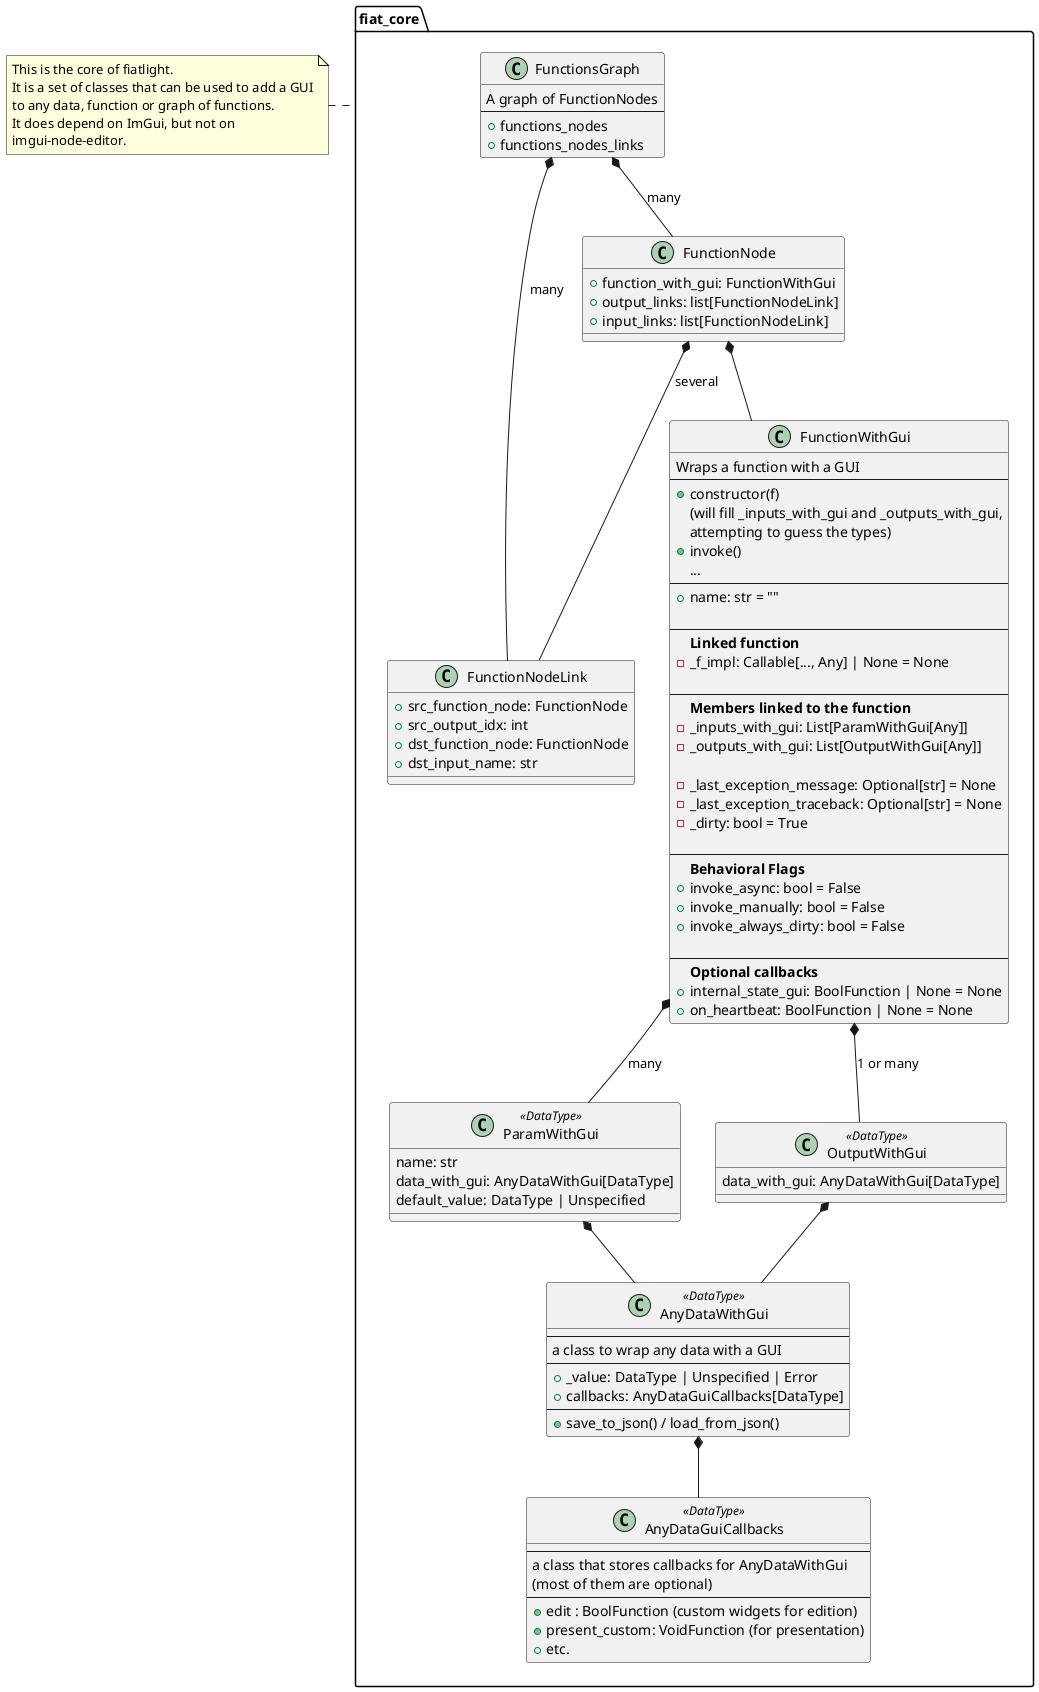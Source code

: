 @startuml

package fiat_core {
    class AnyDataWithGui<<DataType>> {
        ---
        a class to wrap any data with a GUI
        ---
        + _value: DataType | Unspecified | Error
        + callbacks: AnyDataGuiCallbacks[DataType]
        ----
        + save_to_json() / load_from_json()
    }

    class AnyDataGuiCallbacks<<DataType>> {
        ---
        a class that stores callbacks for AnyDataWithGui
        (most of them are optional)
        ---
        + edit : BoolFunction (custom widgets for edition)
        + present_custom: VoidFunction (for presentation)
        + etc.
    }

    class FunctionWithGui {
        Wraps a function with a GUI
        ---
        + constructor(f)
        (will fill _inputs_with_gui and _outputs_with_gui,
         attempting to guess the types)
        + invoke()
        ...
        ---
        + name: str = ""

        ----
        <b>Linked function</b>
        - _f_impl: Callable[..., Any] | None = None

        ----
        <b>Members linked to the function</b>
        - _inputs_with_gui: List[ParamWithGui[Any]]
        - _outputs_with_gui: List[OutputWithGui[Any]]

        - _last_exception_message: Optional[str] = None
        - _last_exception_traceback: Optional[str] = None
        - _dirty: bool = True

        ----
        <b>Behavioral Flags</b>
        + invoke_async: bool = False
        + invoke_manually: bool = False
        + invoke_always_dirty: bool = False

        ----
        <b>Optional callbacks</b>
        + internal_state_gui: BoolFunction | None = None
        + on_heartbeat: BoolFunction | None = None
    }


    class ParamWithGui<<DataType>> {
        name: str
        data_with_gui: AnyDataWithGui[DataType]
        default_value: DataType | Unspecified
    }

    class OutputWithGui<<DataType>> {
        data_with_gui: AnyDataWithGui[DataType]
    }


    AnyDataWithGui *-- AnyDataGuiCallbacks
    ParamWithGui *-- AnyDataWithGui
    OutputWithGui *-- AnyDataWithGui
    FunctionWithGui *-- ParamWithGui: many
    FunctionWithGui *-- OutputWithGui: 1 or many


    class FunctionNodeLink {
        + src_function_node: FunctionNode
        + src_output_idx: int
        + dst_function_node: FunctionNode
        + dst_input_name: str
    }

    class FunctionNode {
        + function_with_gui: FunctionWithGui
        + output_links: list[FunctionNodeLink]
        + input_links: list[FunctionNodeLink]
    }

    FunctionNode *-- FunctionWithGui
    FunctionNode *-- FunctionNodeLink : several


    class FunctionsGraph {
        A graph of FunctionNodes
        ---
        + functions_nodes
        + functions_nodes_links
    }

    FunctionsGraph *-- FunctionNode : many
    FunctionsGraph *-- FunctionNodeLink : many

}

note left of fiat_core
    This is the core of fiatlight.
    It is a set of classes that can be used to add a GUI
    to any data, function or graph of functions.
    It does depend on ImGui, but not on
    imgui-node-editor.
end note

@enduml
